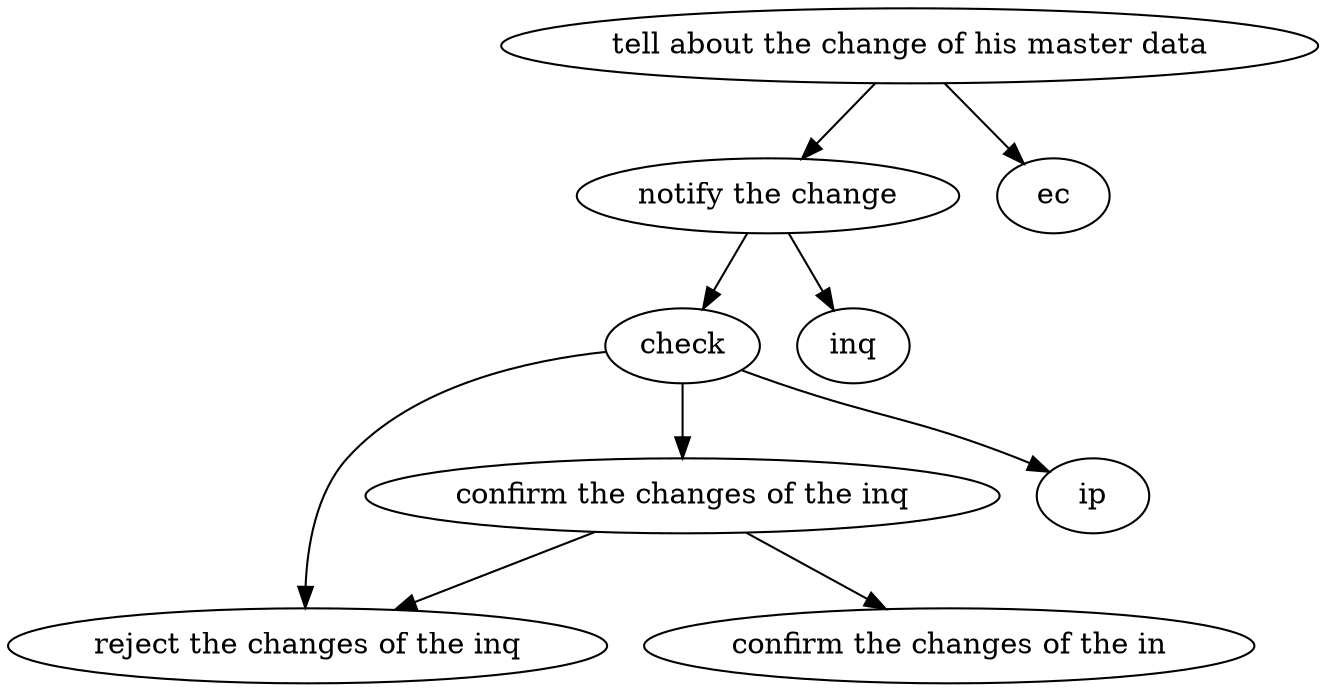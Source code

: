 strict digraph "doc-10.12" {
	graph [name="doc-10.12"];
	"tell about the change of his master data"	[attrs="{'type': 'Activity', 'label': 'tell about the change of his master data'}"];
	"notify the change"	[attrs="{'type': 'Activity', 'label': 'notify the change'}"];
	"tell about the change of his master data" -> "notify the change"	[attrs="{'type': 'flow', 'label': 'flow'}"];
	ec	[attrs="{'type': 'Actor', 'label': 'ec'}"];
	"tell about the change of his master data" -> ec	[attrs="{'type': 'actor performer', 'label': 'actor performer'}"];
	check	[attrs="{'type': 'Activity', 'label': 'check'}"];
	"notify the change" -> check	[attrs="{'type': 'flow', 'label': 'flow'}"];
	inq	[attrs="{'type': 'Actor', 'label': 'inq'}"];
	"notify the change" -> inq	[attrs="{'type': 'actor performer', 'label': 'actor performer'}"];
	"confirm the changes of the inq"	[attrs="{'type': 'Activity', 'label': 'confirm the changes of the inq'}"];
	check -> "confirm the changes of the inq"	[attrs="{'type': 'flow', 'label': 'flow'}"];
	"reject the changes of the inq"	[attrs="{'type': 'Activity', 'label': 'reject the changes of the inq'}"];
	check -> "reject the changes of the inq"	[attrs="{'type': 'flow', 'label': 'flow'}"];
	ip	[attrs="{'type': 'Actor', 'label': 'ip'}"];
	check -> ip	[attrs="{'type': 'actor performer', 'label': 'actor performer'}"];
	"confirm the changes of the inq" -> "reject the changes of the inq"	[attrs="{'type': 'flow', 'label': 'flow'}"];
	"confirm the changes of the in"	[attrs="{'type': 'Actor', 'label': 'confirm the changes of the in'}"];
	"confirm the changes of the inq" -> "confirm the changes of the in"	[attrs="{'type': 'actor performer', 'label': 'actor performer'}"];
}
